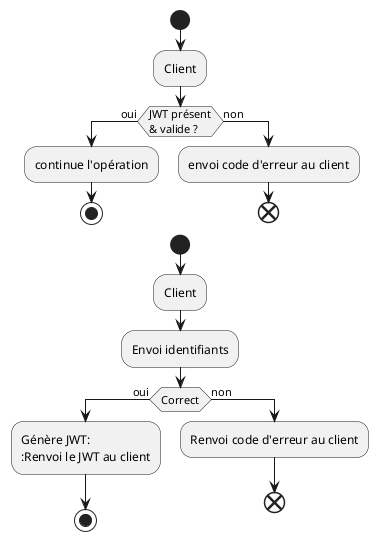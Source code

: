 @startuml
start

:Client;

if (JWT présent\n& valide ?) then (oui)
  :continue l'opération;
  stop
else (non)
  :envoi code d'erreur au client;
  end
endif


' JWT creation

start

:Client;
:Envoi identifiants;

if (Correct) then (oui)
  :Génère JWT:
  :Renvoi le JWT au client;
  stop
else (non)
  :Renvoi code d'erreur au client;
  end
@enduml
